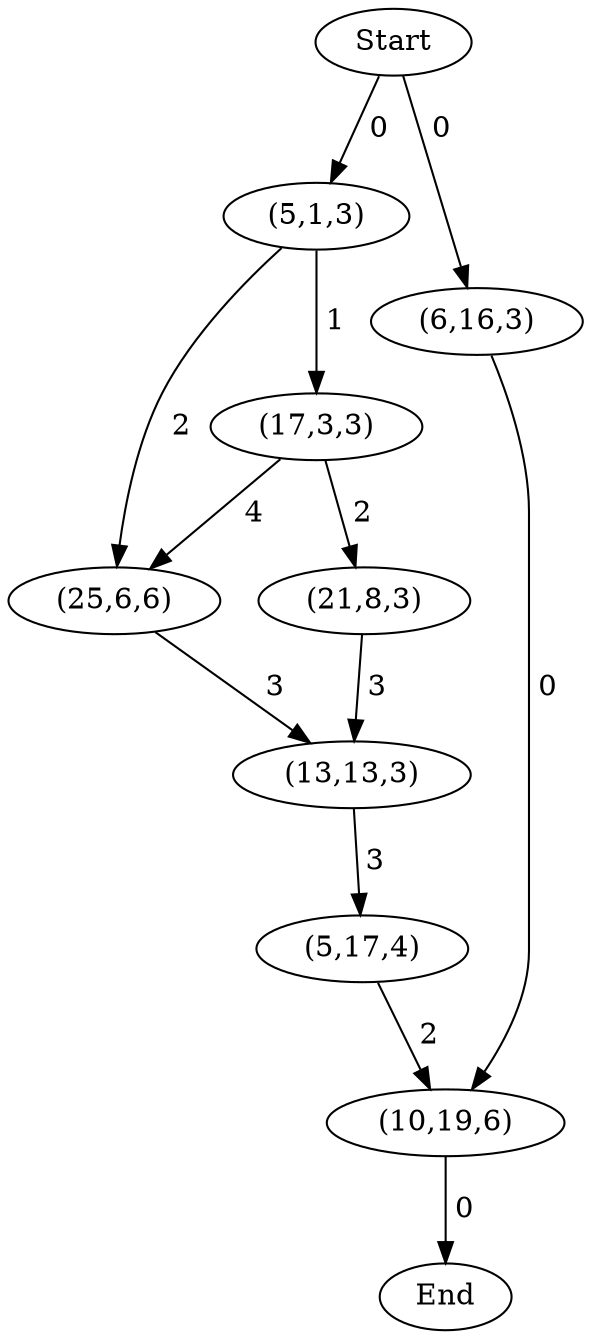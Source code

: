 digraph G {
 graph [splines=true overlap=false]
 node  [shape=ellipse, width=0.3, height=0.3]
 0 [label="Start"];
 1 [label="(5,1,3)"];
 2 [label="(17,3,3)"];
 3 [label="(25,6,6)"];
 4 [label="(21,8,3)"];
 5 [label="(13,13,3)"];
 6 [label="(5,17,4)"];
 7 [label="(6,16,3)"];
 8 [label="(10,19,6)"];
 9 [label="End"];
 0 -> 1 [label=" 0"];
 0 -> 7 [label=" 0"];
 1 -> 2 [label=" 1"];
 1 -> 3 [label=" 2"];
 2 -> 3 [label=" 4"];
 2 -> 4 [label=" 2"];
 3 -> 5 [label=" 3"];
 4 -> 5 [label=" 3"];
 5 -> 6 [label=" 3"];
 6 -> 8 [label=" 2"];
 7 -> 8 [label=" 0"];
 8 -> 9 [label=" 0"];
}